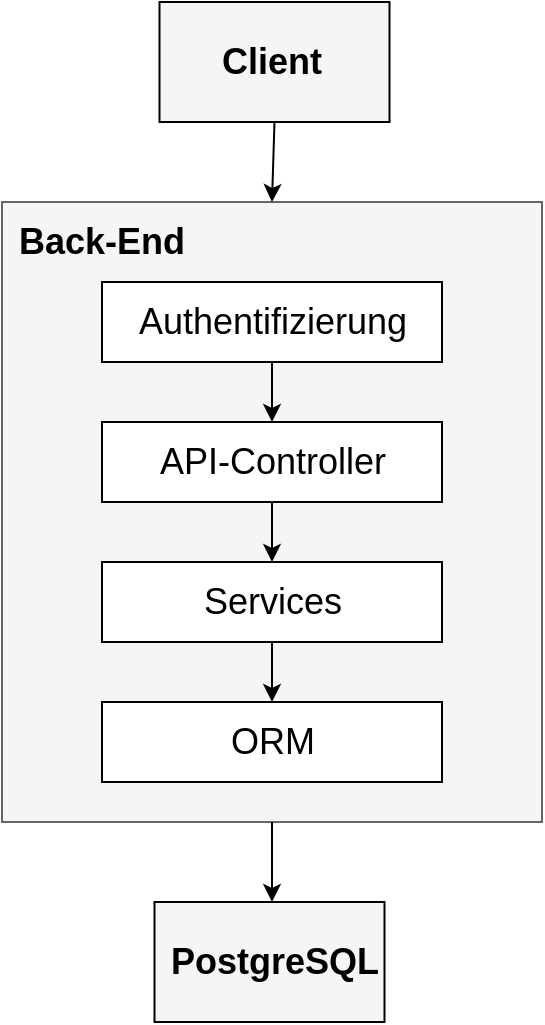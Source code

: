 <mxfile version="13.3.5" type="device"><diagram id="r7IU0UHSNTfBoqUPEZ0v" name="Page-1"><mxGraphModel dx="1221" dy="645" grid="1" gridSize="10" guides="1" tooltips="1" connect="1" arrows="1" fold="1" page="1" pageScale="1" pageWidth="1169" pageHeight="827" math="0" shadow="0"><root><mxCell id="0"/><mxCell id="1" parent="0"/><mxCell id="FakNFqxkTY5P2o-k1Tnz-32" value="" style="rounded=0;whiteSpace=wrap;html=1;fillColor=#F5F5F5;" vertex="1" parent="1"><mxGeometry x="608.75" y="80" width="115" height="60" as="geometry"/></mxCell><mxCell id="FakNFqxkTY5P2o-k1Tnz-29" value="" style="rounded=0;whiteSpace=wrap;html=1;fillColor=#F5F5F5;" vertex="1" parent="1"><mxGeometry x="606.25" y="530" width="115" height="60" as="geometry"/></mxCell><mxCell id="FakNFqxkTY5P2o-k1Tnz-1" value="" style="rounded=0;whiteSpace=wrap;html=1;fillColor=#F5F5F5;strokeColor=#666666;fontColor=#333333;" vertex="1" parent="1"><mxGeometry x="530" y="180" width="270" height="310" as="geometry"/></mxCell><mxCell id="FakNFqxkTY5P2o-k1Tnz-7" style="edgeStyle=orthogonalEdgeStyle;rounded=0;orthogonalLoop=1;jettySize=auto;html=1;exitX=0.5;exitY=1;exitDx=0;exitDy=0;entryX=0.5;entryY=0;entryDx=0;entryDy=0;startArrow=none;startFill=0;" edge="1" parent="1" source="FakNFqxkTY5P2o-k1Tnz-2" target="FakNFqxkTY5P2o-k1Tnz-3"><mxGeometry relative="1" as="geometry"/></mxCell><mxCell id="FakNFqxkTY5P2o-k1Tnz-2" value="Authentifizierung" style="html=1;fontSize=18;" vertex="1" parent="1"><mxGeometry x="580" y="220" width="170" height="40" as="geometry"/></mxCell><mxCell id="FakNFqxkTY5P2o-k1Tnz-8" style="edgeStyle=orthogonalEdgeStyle;rounded=0;orthogonalLoop=1;jettySize=auto;html=1;exitX=0.5;exitY=1;exitDx=0;exitDy=0;startArrow=none;startFill=0;" edge="1" parent="1" source="FakNFqxkTY5P2o-k1Tnz-3" target="FakNFqxkTY5P2o-k1Tnz-4"><mxGeometry relative="1" as="geometry"/></mxCell><mxCell id="FakNFqxkTY5P2o-k1Tnz-3" value="API-Controller" style="html=1;fontSize=18;" vertex="1" parent="1"><mxGeometry x="580" y="290" width="170" height="40" as="geometry"/></mxCell><mxCell id="FakNFqxkTY5P2o-k1Tnz-9" style="edgeStyle=orthogonalEdgeStyle;rounded=0;orthogonalLoop=1;jettySize=auto;html=1;exitX=0.5;exitY=1;exitDx=0;exitDy=0;entryX=0.5;entryY=0;entryDx=0;entryDy=0;startArrow=none;startFill=0;" edge="1" parent="1" source="FakNFqxkTY5P2o-k1Tnz-4" target="FakNFqxkTY5P2o-k1Tnz-5"><mxGeometry relative="1" as="geometry"/></mxCell><mxCell id="FakNFqxkTY5P2o-k1Tnz-4" value="&lt;font style=&quot;font-size: 18px&quot;&gt;Services&lt;/font&gt;" style="html=1;fontSize=18;" vertex="1" parent="1"><mxGeometry x="580" y="360" width="170" height="40" as="geometry"/></mxCell><mxCell id="FakNFqxkTY5P2o-k1Tnz-5" value="&lt;font style=&quot;font-size: 18px&quot;&gt;ORM&lt;/font&gt;" style="html=1;fontSize=18;" vertex="1" parent="1"><mxGeometry x="580" y="430" width="170" height="40" as="geometry"/></mxCell><mxCell id="FakNFqxkTY5P2o-k1Tnz-6" value="&lt;font style=&quot;font-size: 18px&quot;&gt;&lt;b&gt;Back-End&lt;/b&gt;&lt;/font&gt;" style="text;html=1;strokeColor=none;fillColor=none;align=center;verticalAlign=middle;whiteSpace=wrap;rounded=0;" vertex="1" parent="1"><mxGeometry x="530" y="190" width="100" height="20" as="geometry"/></mxCell><mxCell id="FakNFqxkTY5P2o-k1Tnz-22" value="&lt;font style=&quot;font-size: 18px&quot;&gt;&lt;b&gt;Client&lt;/b&gt;&lt;/font&gt;" style="text;html=1;strokeColor=none;fillColor=none;align=center;verticalAlign=middle;whiteSpace=wrap;rounded=0;" vertex="1" parent="1"><mxGeometry x="630" y="100" width="70" height="20" as="geometry"/></mxCell><mxCell id="FakNFqxkTY5P2o-k1Tnz-27" value="" style="endArrow=classic;html=1;entryX=0.5;entryY=0;entryDx=0;entryDy=0;exitX=0.5;exitY=1;exitDx=0;exitDy=0;" edge="1" parent="1" source="FakNFqxkTY5P2o-k1Tnz-1"><mxGeometry width="50" height="50" relative="1" as="geometry"><mxPoint x="664.41" y="490" as="sourcePoint"/><mxPoint x="665" y="530" as="targetPoint"/></mxGeometry></mxCell><mxCell id="FakNFqxkTY5P2o-k1Tnz-28" value="&lt;font style=&quot;font-size: 18px&quot;&gt;&lt;b&gt;PostgreSQL&lt;/b&gt;&lt;/font&gt;" style="text;html=1;strokeColor=none;fillColor=none;align=center;verticalAlign=middle;whiteSpace=wrap;rounded=0;" vertex="1" parent="1"><mxGeometry x="608.75" y="550" width="115" height="20" as="geometry"/></mxCell><mxCell id="FakNFqxkTY5P2o-k1Tnz-33" value="" style="endArrow=classic;html=1;entryX=0.5;entryY=0;entryDx=0;entryDy=0;exitX=0.5;exitY=1;exitDx=0;exitDy=0;" edge="1" parent="1" source="FakNFqxkTY5P2o-k1Tnz-32" target="FakNFqxkTY5P2o-k1Tnz-1"><mxGeometry width="50" height="50" relative="1" as="geometry"><mxPoint x="665.66" y="140" as="sourcePoint"/><mxPoint x="665.66" y="180" as="targetPoint"/></mxGeometry></mxCell></root></mxGraphModel></diagram></mxfile>